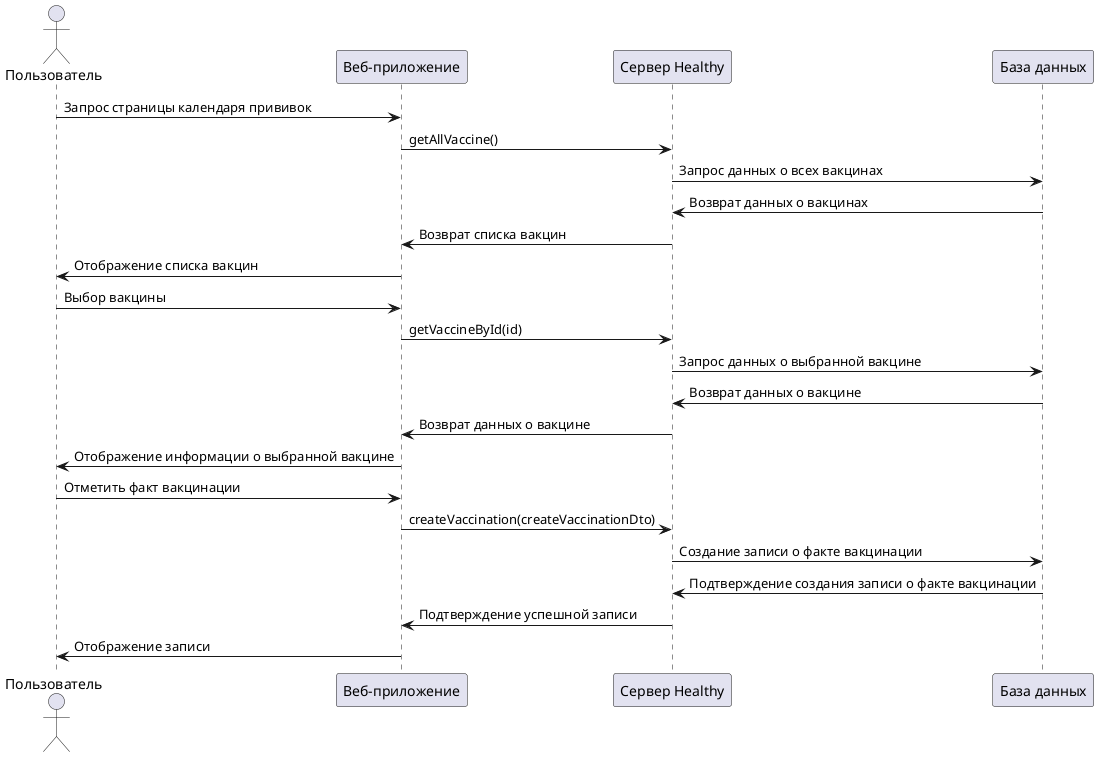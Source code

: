@startuml
actor Пользователь as user
participant "Веб-приложение" as website
participant "Сервер Healthy" as server
participant "База данных" as db

user -> website: Запрос страницы календаря прививок
website -> server: getAllVaccine()
server -> db: Запрос данных о всех вакцинах
db -> server: Возврат данных о вакцинах
server -> website: Возврат списка вакцин
website -> user: Отображение списка вакцин

user -> website: Выбор вакцины
website -> server: getVaccineById(id)
server -> db: Запрос данных о выбранной вакцине
db -> server: Возврат данных о вакцине
server -> website: Возврат данных о вакцине
website -> user: Отображение информации о выбранной вакцине

user -> website: Отметить факт вакцинации
website -> server: createVaccination(createVaccinationDto)
server -> db: Создание записи о факте вакцинации
db -> server: Подтверждение создания записи о факте вакцинации
server -> website: Подтверждение успешной записи
website -> user: Отображение записи

@enduml
